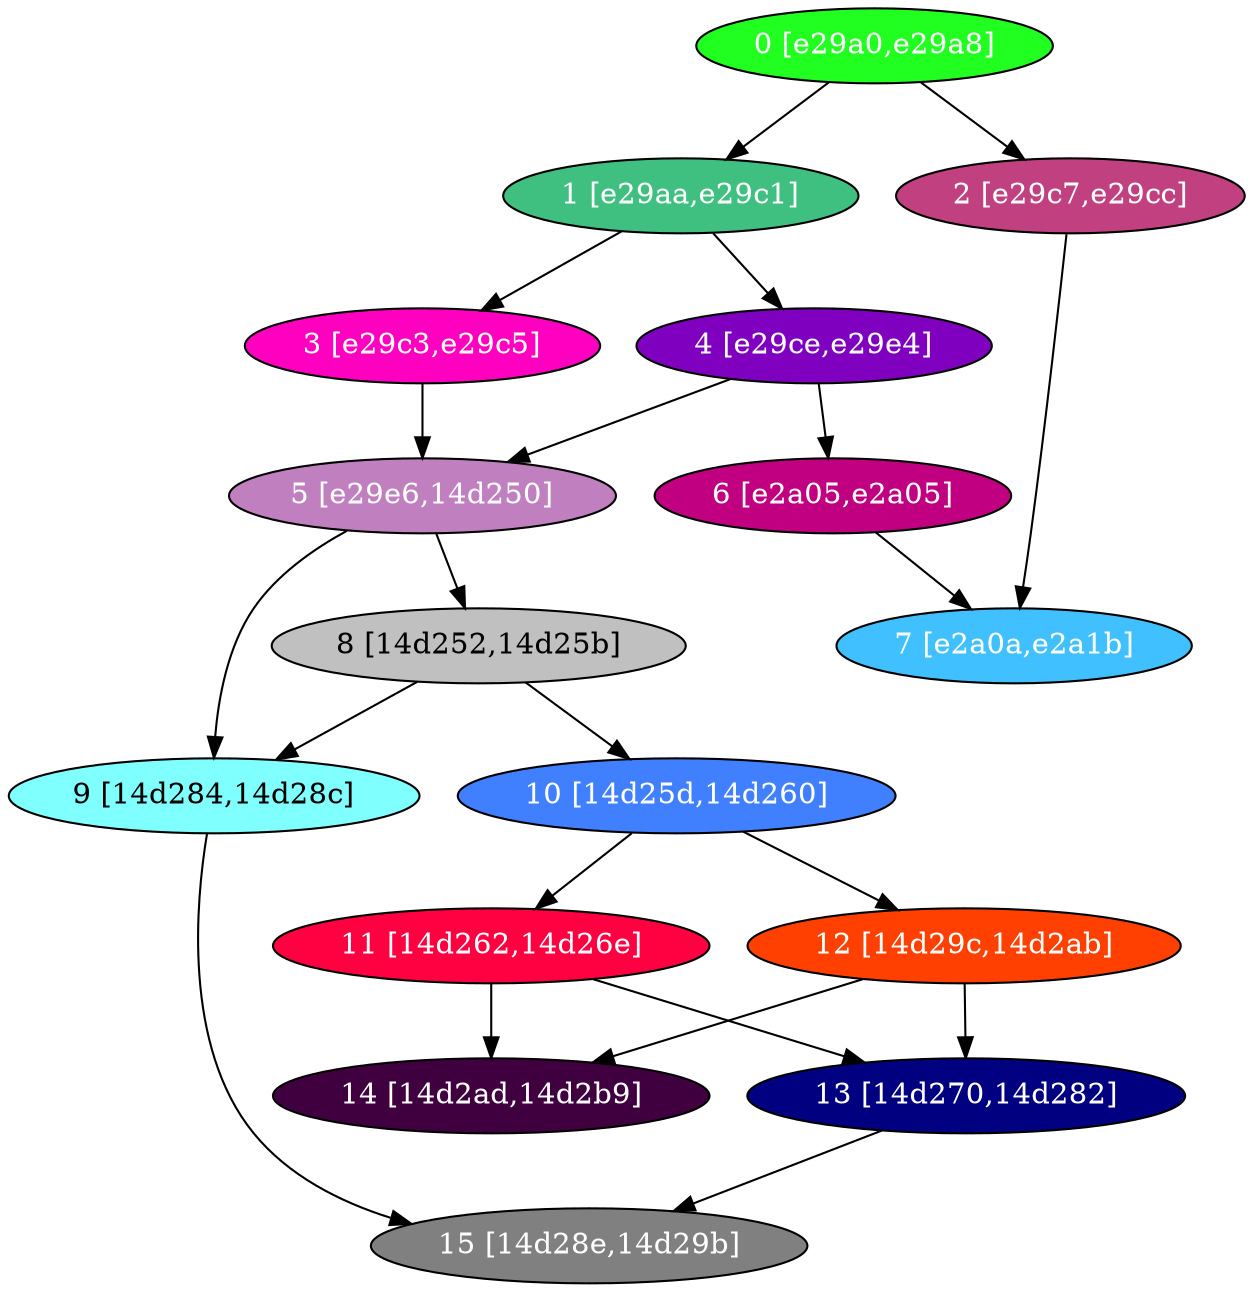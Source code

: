 diGraph libnss3{
	libnss3_0  [style=filled fillcolor="#20FF20" fontcolor="#ffffff" shape=oval label="0 [e29a0,e29a8]"]
	libnss3_1  [style=filled fillcolor="#40C080" fontcolor="#ffffff" shape=oval label="1 [e29aa,e29c1]"]
	libnss3_2  [style=filled fillcolor="#C04080" fontcolor="#ffffff" shape=oval label="2 [e29c7,e29cc]"]
	libnss3_3  [style=filled fillcolor="#FF00C0" fontcolor="#ffffff" shape=oval label="3 [e29c3,e29c5]"]
	libnss3_4  [style=filled fillcolor="#8000C0" fontcolor="#ffffff" shape=oval label="4 [e29ce,e29e4]"]
	libnss3_5  [style=filled fillcolor="#C080C0" fontcolor="#ffffff" shape=oval label="5 [e29e6,14d250]"]
	libnss3_6  [style=filled fillcolor="#C00080" fontcolor="#ffffff" shape=oval label="6 [e2a05,e2a05]"]
	libnss3_7  [style=filled fillcolor="#40C0FF" fontcolor="#ffffff" shape=oval label="7 [e2a0a,e2a1b]"]
	libnss3_8  [style=filled fillcolor="#C0C0C0" fontcolor="#000000" shape=oval label="8 [14d252,14d25b]"]
	libnss3_9  [style=filled fillcolor="#80FFFF" fontcolor="#000000" shape=oval label="9 [14d284,14d28c]"]
	libnss3_a  [style=filled fillcolor="#4080FF" fontcolor="#ffffff" shape=oval label="10 [14d25d,14d260]"]
	libnss3_b  [style=filled fillcolor="#FF0040" fontcolor="#ffffff" shape=oval label="11 [14d262,14d26e]"]
	libnss3_c  [style=filled fillcolor="#FF4000" fontcolor="#ffffff" shape=oval label="12 [14d29c,14d2ab]"]
	libnss3_d  [style=filled fillcolor="#000080" fontcolor="#ffffff" shape=oval label="13 [14d270,14d282]"]
	libnss3_e  [style=filled fillcolor="#400040" fontcolor="#ffffff" shape=oval label="14 [14d2ad,14d2b9]"]
	libnss3_f  [style=filled fillcolor="#808080" fontcolor="#ffffff" shape=oval label="15 [14d28e,14d29b]"]

	libnss3_0 -> libnss3_1
	libnss3_0 -> libnss3_2
	libnss3_1 -> libnss3_3
	libnss3_1 -> libnss3_4
	libnss3_2 -> libnss3_7
	libnss3_3 -> libnss3_5
	libnss3_4 -> libnss3_5
	libnss3_4 -> libnss3_6
	libnss3_5 -> libnss3_8
	libnss3_5 -> libnss3_9
	libnss3_6 -> libnss3_7
	libnss3_8 -> libnss3_9
	libnss3_8 -> libnss3_a
	libnss3_9 -> libnss3_f
	libnss3_a -> libnss3_b
	libnss3_a -> libnss3_c
	libnss3_b -> libnss3_d
	libnss3_b -> libnss3_e
	libnss3_c -> libnss3_d
	libnss3_c -> libnss3_e
	libnss3_d -> libnss3_f
}